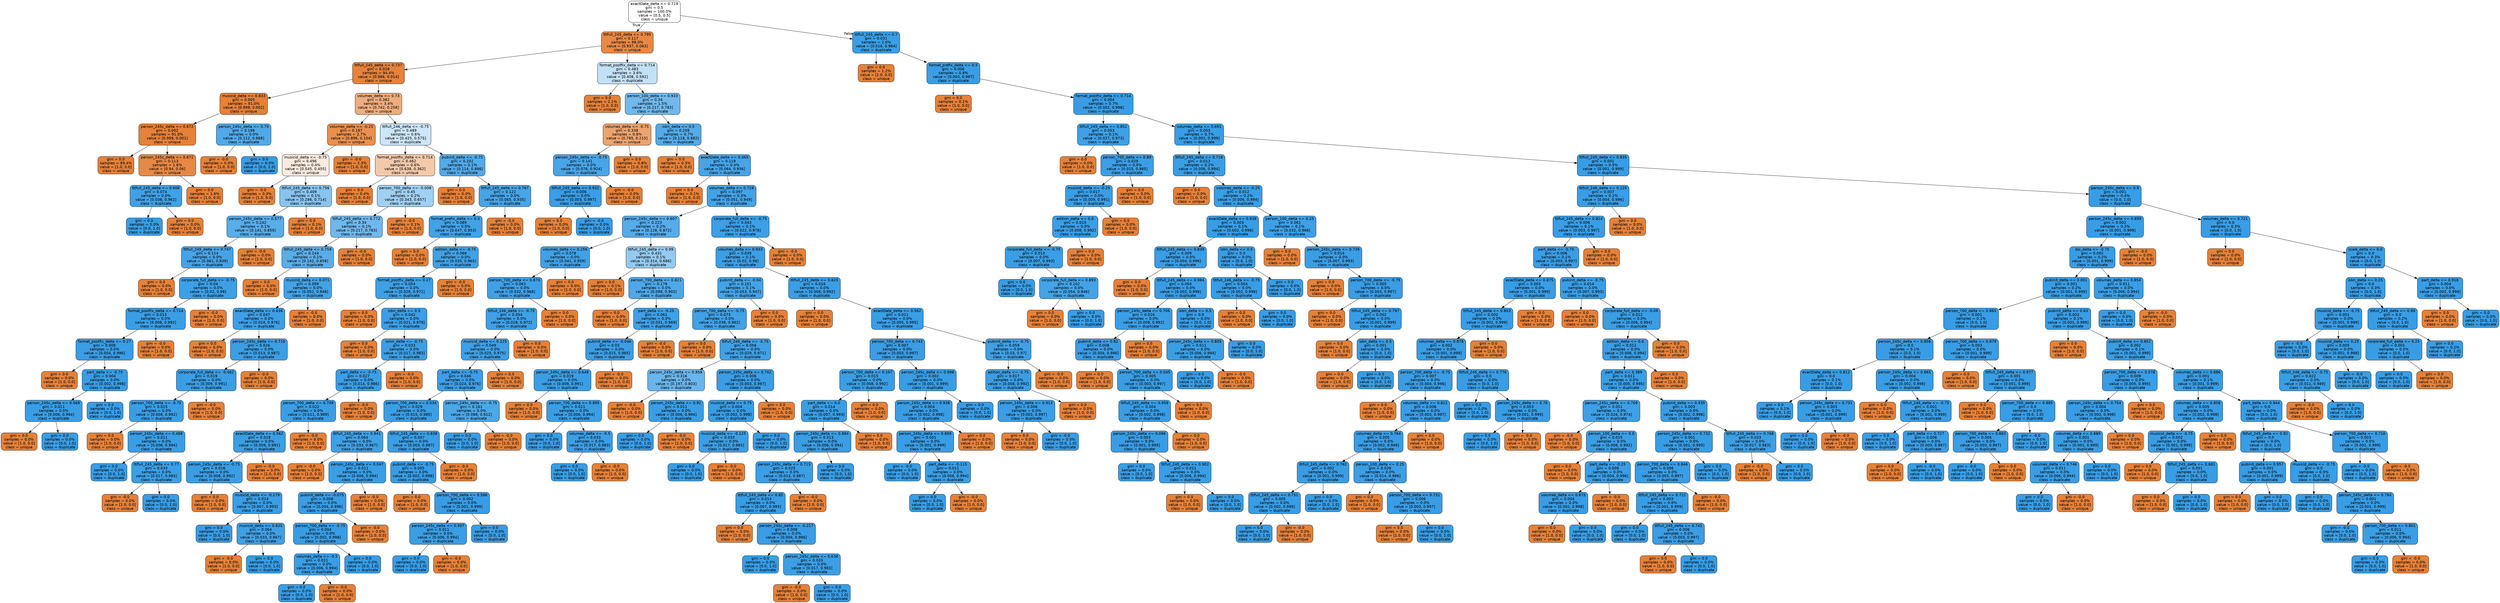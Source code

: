digraph Tree {
node [shape=box, style="filled, rounded", color="black", fontname=helvetica] ;
edge [fontname=helvetica] ;
0 [label="exactDate_delta <= 0.719\ngini = 0.5\nsamples = 100.0%\nvalue = [0.5, 0.5]\nclass = unique", fillcolor="#ffffff"] ;
1 [label="ttlfull_245_delta <= 0.795\ngini = 0.117\nsamples = 98.0%\nvalue = [0.937, 0.063]\nclass = unique", fillcolor="#e78946"] ;
0 -> 1 [labeldistance=2.5, labelangle=45, headlabel="True"] ;
2 [label="ttlfull_245_delta <= 0.737\ngini = 0.028\nsamples = 94.4%\nvalue = [0.986, 0.014]\nclass = unique", fillcolor="#e5833c"] ;
1 -> 2 ;
3 [label="musicid_delta <= 0.833\ngini = 0.005\nsamples = 91.0%\nvalue = [0.998, 0.002]\nclass = unique", fillcolor="#e58139"] ;
2 -> 3 ;
4 [label="person_245c_delta <= 0.672\ngini = 0.002\nsamples = 91.0%\nvalue = [0.999, 0.001]\nclass = unique", fillcolor="#e58139"] ;
3 -> 4 ;
5 [label="gini = 0.0\nsamples = 89.4%\nvalue = [1.0, 0.0]\nclass = unique", fillcolor="#e58139"] ;
4 -> 5 ;
6 [label="person_245c_delta <= 0.672\ngini = 0.113\nsamples = 1.6%\nvalue = [0.94, 0.06]\nclass = unique", fillcolor="#e78946"] ;
4 -> 6 ;
7 [label="ttlfull_245_delta <= 0.608\ngini = 0.074\nsamples = 0.0%\nvalue = [0.038, 0.962]\nclass = duplicate", fillcolor="#41a1e6"] ;
6 -> 7 ;
8 [label="gini = 0.0\nsamples = 0.0%\nvalue = [0.0, 1.0]\nclass = duplicate", fillcolor="#399de5"] ;
7 -> 8 ;
9 [label="gini = 0.0\nsamples = 0.0%\nvalue = [1.0, 0.0]\nclass = unique", fillcolor="#e58139"] ;
7 -> 9 ;
10 [label="gini = 0.0\nsamples = 1.6%\nvalue = [1.0, 0.0]\nclass = unique", fillcolor="#e58139"] ;
6 -> 10 ;
11 [label="person_245c_delta <= 0.79\ngini = 0.198\nsamples = 0.0%\nvalue = [0.112, 0.888]\nclass = duplicate", fillcolor="#52a9e8"] ;
3 -> 11 ;
12 [label="gini = -0.0\nsamples = 0.0%\nvalue = [1.0, 0.0]\nclass = unique", fillcolor="#e58139"] ;
11 -> 12 ;
13 [label="gini = 0.0\nsamples = 0.0%\nvalue = [0.0, 1.0]\nclass = duplicate", fillcolor="#399de5"] ;
11 -> 13 ;
14 [label="volumes_delta <= 0.73\ngini = 0.382\nsamples = 3.4%\nvalue = [0.742, 0.258]\nclass = unique", fillcolor="#eead7e"] ;
2 -> 14 ;
15 [label="volumes_delta <= -0.25\ngini = 0.187\nsamples = 2.7%\nvalue = [0.896, 0.104]\nclass = unique", fillcolor="#e89050"] ;
14 -> 15 ;
16 [label="musicid_delta <= -0.75\ngini = 0.496\nsamples = 0.4%\nvalue = [0.545, 0.455]\nclass = unique", fillcolor="#fbeade"] ;
15 -> 16 ;
17 [label="gini = -0.0\nsamples = 0.3%\nvalue = [1.0, 0.0]\nclass = unique", fillcolor="#e58139"] ;
16 -> 17 ;
18 [label="ttlfull_245_delta <= 0.756\ngini = 0.409\nsamples = 0.1%\nvalue = [0.286, 0.714]\nclass = duplicate", fillcolor="#88c4ef"] ;
16 -> 18 ;
19 [label="person_245c_delta <= 0.577\ngini = 0.242\nsamples = 0.1%\nvalue = [0.141, 0.859]\nclass = duplicate", fillcolor="#59ade9"] ;
18 -> 19 ;
20 [label="ttlfull_245_delta <= 0.747\ngini = 0.114\nsamples = 0.0%\nvalue = [0.061, 0.939]\nclass = duplicate", fillcolor="#46a3e7"] ;
19 -> 20 ;
21 [label="gini = 0.0\nsamples = 0.0%\nvalue = [1.0, 0.0]\nclass = unique", fillcolor="#e58139"] ;
20 -> 21 ;
22 [label="corporate_full_delta <= -0.75\ngini = 0.04\nsamples = 0.0%\nvalue = [0.02, 0.98]\nclass = duplicate", fillcolor="#3d9fe6"] ;
20 -> 22 ;
23 [label="format_postfix_delta <= 0.714\ngini = 0.015\nsamples = 0.0%\nvalue = [0.008, 0.992]\nclass = duplicate", fillcolor="#3b9ee5"] ;
22 -> 23 ;
24 [label="format_postfix_delta <= 0.27\ngini = 0.008\nsamples = 0.0%\nvalue = [0.004, 0.996]\nclass = duplicate", fillcolor="#3a9de5"] ;
23 -> 24 ;
25 [label="gini = 0.0\nsamples = 0.0%\nvalue = [1.0, 0.0]\nclass = unique", fillcolor="#e58139"] ;
24 -> 25 ;
26 [label="part_delta <= -0.75\ngini = 0.004\nsamples = 0.0%\nvalue = [0.002, 0.998]\nclass = duplicate", fillcolor="#399de5"] ;
24 -> 26 ;
27 [label="person_245c_delta <= 0.569\ngini = 0.011\nsamples = 0.0%\nvalue = [0.006, 0.994]\nclass = duplicate", fillcolor="#3a9ee5"] ;
26 -> 27 ;
28 [label="gini = 0.0\nsamples = 0.0%\nvalue = [1.0, 0.0]\nclass = unique", fillcolor="#e58139"] ;
27 -> 28 ;
29 [label="gini = 0.0\nsamples = 0.0%\nvalue = [0.0, 1.0]\nclass = duplicate", fillcolor="#399de5"] ;
27 -> 29 ;
30 [label="gini = 0.0\nsamples = 0.0%\nvalue = [0.0, 1.0]\nclass = duplicate", fillcolor="#399de5"] ;
26 -> 30 ;
31 [label="gini = -0.0\nsamples = 0.0%\nvalue = [1.0, 0.0]\nclass = unique", fillcolor="#e58139"] ;
23 -> 31 ;
32 [label="gini = -0.0\nsamples = 0.0%\nvalue = [1.0, 0.0]\nclass = unique", fillcolor="#e58139"] ;
22 -> 32 ;
33 [label="gini = -0.0\nsamples = 0.0%\nvalue = [1.0, 0.0]\nclass = unique", fillcolor="#e58139"] ;
19 -> 33 ;
34 [label="gini = 0.0\nsamples = 0.1%\nvalue = [1.0, 0.0]\nclass = unique", fillcolor="#e58139"] ;
18 -> 34 ;
35 [label="gini = -0.0\nsamples = 2.3%\nvalue = [1.0, 0.0]\nclass = unique", fillcolor="#e58139"] ;
15 -> 35 ;
36 [label="ttlfull_246_delta <= -0.75\ngini = 0.489\nsamples = 0.6%\nvalue = [0.425, 0.575]\nclass = duplicate", fillcolor="#cce6f8"] ;
14 -> 36 ;
37 [label="format_postfix_delta <= 0.714\ngini = 0.462\nsamples = 0.6%\nvalue = [0.638, 0.362]\nclass = unique", fillcolor="#f4c9aa"] ;
36 -> 37 ;
38 [label="gini = 0.0\nsamples = 0.4%\nvalue = [1.0, 0.0]\nclass = unique", fillcolor="#e58139"] ;
37 -> 38 ;
39 [label="person_700_delta <= -0.008\ngini = 0.45\nsamples = 0.2%\nvalue = [0.343, 0.657]\nclass = duplicate", fillcolor="#a0d0f3"] ;
37 -> 39 ;
40 [label="ttlfull_245_delta <= 0.772\ngini = 0.34\nsamples = 0.1%\nvalue = [0.217, 0.783]\nclass = duplicate", fillcolor="#70b8ec"] ;
39 -> 40 ;
41 [label="ttlfull_245_delta <= 0.759\ngini = 0.244\nsamples = 0.1%\nvalue = [0.142, 0.858]\nclass = duplicate", fillcolor="#5aade9"] ;
40 -> 41 ;
42 [label="gini = 0.0\nsamples = 0.0%\nvalue = [1.0, 0.0]\nclass = unique", fillcolor="#e58139"] ;
41 -> 42 ;
43 [label="musicid_delta <= 0.071\ngini = 0.099\nsamples = 0.0%\nvalue = [0.052, 0.948]\nclass = duplicate", fillcolor="#44a2e6"] ;
41 -> 43 ;
44 [label="exactDate_delta <= 0.438\ngini = 0.047\nsamples = 0.0%\nvalue = [0.024, 0.976]\nclass = duplicate", fillcolor="#3e9fe6"] ;
43 -> 44 ;
45 [label="gini = 0.0\nsamples = 0.0%\nvalue = [1.0, 0.0]\nclass = unique", fillcolor="#e58139"] ;
44 -> 45 ;
46 [label="person_245c_delta <= 0.716\ngini = 0.026\nsamples = 0.0%\nvalue = [0.013, 0.987]\nclass = duplicate", fillcolor="#3c9ee5"] ;
44 -> 46 ;
47 [label="corporate_full_delta <= -0.462\ngini = 0.019\nsamples = 0.0%\nvalue = [0.009, 0.991]\nclass = duplicate", fillcolor="#3b9ee5"] ;
46 -> 47 ;
48 [label="person_700_delta <= -0.75\ngini = 0.015\nsamples = 0.0%\nvalue = [0.008, 0.992]\nclass = duplicate", fillcolor="#3b9ee5"] ;
47 -> 48 ;
49 [label="gini = 0.0\nsamples = 0.0%\nvalue = [1.0, 0.0]\nclass = unique", fillcolor="#e58139"] ;
48 -> 49 ;
50 [label="person_245c_delta <= 0.488\ngini = 0.011\nsamples = 0.0%\nvalue = [0.006, 0.994]\nclass = duplicate", fillcolor="#3a9ee5"] ;
48 -> 50 ;
51 [label="gini = 0.0\nsamples = 0.0%\nvalue = [0.0, 1.0]\nclass = duplicate", fillcolor="#399de5"] ;
50 -> 51 ;
52 [label="ttlfull_245_delta <= 0.77\ngini = 0.033\nsamples = 0.0%\nvalue = [0.017, 0.983]\nclass = duplicate", fillcolor="#3c9fe5"] ;
50 -> 52 ;
53 [label="gini = -0.0\nsamples = 0.0%\nvalue = [1.0, 0.0]\nclass = unique", fillcolor="#e58139"] ;
52 -> 53 ;
54 [label="gini = 0.0\nsamples = 0.0%\nvalue = [0.0, 1.0]\nclass = duplicate", fillcolor="#399de5"] ;
52 -> 54 ;
55 [label="gini = -0.0\nsamples = 0.0%\nvalue = [1.0, 0.0]\nclass = unique", fillcolor="#e58139"] ;
47 -> 55 ;
56 [label="gini = -0.0\nsamples = 0.0%\nvalue = [1.0, 0.0]\nclass = unique", fillcolor="#e58139"] ;
46 -> 56 ;
57 [label="gini = -0.0\nsamples = 0.0%\nvalue = [1.0, 0.0]\nclass = unique", fillcolor="#e58139"] ;
43 -> 57 ;
58 [label="gini = -0.0\nsamples = 0.0%\nvalue = [1.0, 0.0]\nclass = unique", fillcolor="#e58139"] ;
40 -> 58 ;
59 [label="gini = -0.0\nsamples = 0.1%\nvalue = [1.0, 0.0]\nclass = unique", fillcolor="#e58139"] ;
39 -> 59 ;
60 [label="pubinit_delta <= -0.75\ngini = 0.202\nsamples = 0.1%\nvalue = [0.114, 0.886]\nclass = duplicate", fillcolor="#53aae8"] ;
36 -> 60 ;
61 [label="gini = 0.0\nsamples = 0.0%\nvalue = [1.0, 0.0]\nclass = unique", fillcolor="#e58139"] ;
60 -> 61 ;
62 [label="ttlfull_245_delta <= 0.767\ngini = 0.122\nsamples = 0.0%\nvalue = [0.065, 0.935]\nclass = duplicate", fillcolor="#47a4e7"] ;
60 -> 62 ;
63 [label="format_prefix_delta <= 0.5\ngini = 0.089\nsamples = 0.0%\nvalue = [0.047, 0.953]\nclass = duplicate", fillcolor="#43a2e6"] ;
62 -> 63 ;
64 [label="gini = 0.0\nsamples = 0.0%\nvalue = [1.0, 0.0]\nclass = unique", fillcolor="#e58139"] ;
63 -> 64 ;
65 [label="edition_delta <= -0.75\ngini = 0.068\nsamples = 0.0%\nvalue = [0.035, 0.965]\nclass = duplicate", fillcolor="#40a1e6"] ;
63 -> 65 ;
66 [label="format_postfix_delta <= 0.27\ngini = 0.054\nsamples = 0.0%\nvalue = [0.028, 0.972]\nclass = duplicate", fillcolor="#3fa0e6"] ;
65 -> 66 ;
67 [label="gini = 0.0\nsamples = 0.0%\nvalue = [1.0, 0.0]\nclass = unique", fillcolor="#e58139"] ;
66 -> 67 ;
68 [label="isbn_delta <= 0.5\ngini = 0.042\nsamples = 0.0%\nvalue = [0.021, 0.979]\nclass = duplicate", fillcolor="#3d9fe6"] ;
66 -> 68 ;
69 [label="gini = 0.0\nsamples = 0.0%\nvalue = [1.0, 0.0]\nclass = unique", fillcolor="#e58139"] ;
68 -> 69 ;
70 [label="ismn_delta <= -0.75\ngini = 0.033\nsamples = 0.0%\nvalue = [0.017, 0.983]\nclass = duplicate", fillcolor="#3c9fe5"] ;
68 -> 70 ;
71 [label="part_delta <= -0.75\ngini = 0.027\nsamples = 0.0%\nvalue = [0.014, 0.986]\nclass = duplicate", fillcolor="#3c9ee5"] ;
70 -> 71 ;
72 [label="person_700_delta <= 0.709\ngini = 0.022\nsamples = 0.0%\nvalue = [0.011, 0.989]\nclass = duplicate", fillcolor="#3b9ee5"] ;
71 -> 72 ;
73 [label="exactDate_delta <= 0.562\ngini = 0.018\nsamples = 0.0%\nvalue = [0.009, 0.991]\nclass = duplicate", fillcolor="#3b9ee5"] ;
72 -> 73 ;
74 [label="person_245c_delta <= -0.75\ngini = 0.016\nsamples = 0.0%\nvalue = [0.008, 0.992]\nclass = duplicate", fillcolor="#3b9ee5"] ;
73 -> 74 ;
75 [label="gini = 0.0\nsamples = 0.0%\nvalue = [1.0, 0.0]\nclass = unique", fillcolor="#e58139"] ;
74 -> 75 ;
76 [label="musicid_delta <= -0.179\ngini = 0.014\nsamples = 0.0%\nvalue = [0.007, 0.993]\nclass = duplicate", fillcolor="#3a9ee5"] ;
74 -> 76 ;
77 [label="gini = 0.0\nsamples = 0.0%\nvalue = [0.0, 1.0]\nclass = duplicate", fillcolor="#399de5"] ;
76 -> 77 ;
78 [label="musicid_delta <= 0.625\ngini = 0.064\nsamples = 0.0%\nvalue = [0.033, 0.967]\nclass = duplicate", fillcolor="#40a0e6"] ;
76 -> 78 ;
79 [label="gini = -0.0\nsamples = 0.0%\nvalue = [1.0, 0.0]\nclass = unique", fillcolor="#e58139"] ;
78 -> 79 ;
80 [label="gini = 0.0\nsamples = 0.0%\nvalue = [0.0, 1.0]\nclass = duplicate", fillcolor="#399de5"] ;
78 -> 80 ;
81 [label="gini = -0.0\nsamples = 0.0%\nvalue = [1.0, 0.0]\nclass = unique", fillcolor="#e58139"] ;
73 -> 81 ;
82 [label="gini = -0.0\nsamples = 0.0%\nvalue = [1.0, 0.0]\nclass = unique", fillcolor="#e58139"] ;
72 -> 82 ;
83 [label="gini = -0.0\nsamples = 0.0%\nvalue = [1.0, 0.0]\nclass = unique", fillcolor="#e58139"] ;
71 -> 83 ;
84 [label="gini = -0.0\nsamples = 0.0%\nvalue = [1.0, 0.0]\nclass = unique", fillcolor="#e58139"] ;
70 -> 84 ;
85 [label="gini = -0.0\nsamples = 0.0%\nvalue = [1.0, 0.0]\nclass = unique", fillcolor="#e58139"] ;
65 -> 85 ;
86 [label="gini = -0.0\nsamples = 0.0%\nvalue = [1.0, 0.0]\nclass = unique", fillcolor="#e58139"] ;
62 -> 86 ;
87 [label="format_postfix_delta <= 0.714\ngini = 0.483\nsamples = 3.6%\nvalue = [0.408, 0.592]\nclass = duplicate", fillcolor="#c2e1f7"] ;
1 -> 87 ;
88 [label="gini = 0.0\nsamples = 2.1%\nvalue = [1.0, 0.0]\nclass = unique", fillcolor="#e58139"] ;
87 -> 88 ;
89 [label="person_100_delta <= 0.933\ngini = 0.34\nsamples = 1.5%\nvalue = [0.217, 0.783]\nclass = duplicate", fillcolor="#70b8ec"] ;
87 -> 89 ;
90 [label="volumes_delta <= -0.75\ngini = 0.338\nsamples = 0.8%\nvalue = [0.785, 0.215]\nclass = unique", fillcolor="#eca46f"] ;
89 -> 90 ;
91 [label="person_245c_delta <= -0.75\ngini = 0.141\nsamples = 0.0%\nvalue = [0.076, 0.924]\nclass = duplicate", fillcolor="#49a5e7"] ;
90 -> 91 ;
92 [label="ttlfull_245_delta <= 0.932\ngini = 0.006\nsamples = 0.0%\nvalue = [0.003, 0.997]\nclass = duplicate", fillcolor="#3a9de5"] ;
91 -> 92 ;
93 [label="gini = 0.0\nsamples = 0.0%\nvalue = [1.0, 0.0]\nclass = unique", fillcolor="#e58139"] ;
92 -> 93 ;
94 [label="gini = -0.0\nsamples = 0.0%\nvalue = [0.0, 1.0]\nclass = duplicate", fillcolor="#399de5"] ;
92 -> 94 ;
95 [label="gini = -0.0\nsamples = 0.0%\nvalue = [1.0, 0.0]\nclass = unique", fillcolor="#e58139"] ;
91 -> 95 ;
96 [label="gini = 0.0\nsamples = 0.8%\nvalue = [1.0, 0.0]\nclass = unique", fillcolor="#e58139"] ;
90 -> 96 ;
97 [label="isbn_delta <= 0.5\ngini = 0.209\nsamples = 0.7%\nvalue = [0.118, 0.882]\nclass = duplicate", fillcolor="#54aae8"] ;
89 -> 97 ;
98 [label="gini = 0.0\nsamples = 0.3%\nvalue = [1.0, 0.0]\nclass = unique", fillcolor="#e58139"] ;
97 -> 98 ;
99 [label="exactDate_delta <= 0.469\ngini = 0.119\nsamples = 0.4%\nvalue = [0.064, 0.936]\nclass = duplicate", fillcolor="#46a4e7"] ;
97 -> 99 ;
100 [label="gini = 0.0\nsamples = 0.1%\nvalue = [1.0, 0.0]\nclass = unique", fillcolor="#e58139"] ;
99 -> 100 ;
101 [label="volumes_delta <= 0.728\ngini = 0.097\nsamples = 0.3%\nvalue = [0.051, 0.949]\nclass = duplicate", fillcolor="#44a2e6"] ;
99 -> 101 ;
102 [label="person_245c_delta <= 0.607\ngini = 0.223\nsamples = 0.2%\nvalue = [0.128, 0.872]\nclass = duplicate", fillcolor="#56abe9"] ;
101 -> 102 ;
103 [label="volumes_delta <= 0.256\ngini = 0.078\nsamples = 0.0%\nvalue = [0.041, 0.959]\nclass = duplicate", fillcolor="#41a1e6"] ;
102 -> 103 ;
104 [label="person_700_delta <= 0.873\ngini = 0.062\nsamples = 0.0%\nvalue = [0.032, 0.968]\nclass = duplicate", fillcolor="#40a0e6"] ;
103 -> 104 ;
105 [label="ttlfull_246_delta <= -0.75\ngini = 0.054\nsamples = 0.0%\nvalue = [0.028, 0.972]\nclass = duplicate", fillcolor="#3fa0e6"] ;
104 -> 105 ;
106 [label="musicid_delta <= 0.225\ngini = 0.049\nsamples = 0.0%\nvalue = [0.025, 0.975]\nclass = duplicate", fillcolor="#3ea0e6"] ;
105 -> 106 ;
107 [label="part_delta <= -0.75\ngini = 0.046\nsamples = 0.0%\nvalue = [0.024, 0.976]\nclass = duplicate", fillcolor="#3e9fe6"] ;
106 -> 107 ;
108 [label="person_700_delta <= 0.534\ngini = 0.029\nsamples = 0.0%\nvalue = [0.015, 0.985]\nclass = duplicate", fillcolor="#3c9ee5"] ;
107 -> 108 ;
109 [label="ttlfull_245_delta <= 0.941\ngini = 0.064\nsamples = 0.0%\nvalue = [0.033, 0.967]\nclass = duplicate", fillcolor="#40a0e6"] ;
108 -> 109 ;
110 [label="gini = -0.0\nsamples = 0.0%\nvalue = [1.0, 0.0]\nclass = unique", fillcolor="#e58139"] ;
109 -> 110 ;
111 [label="person_245c_delta <= 0.047\ngini = 0.011\nsamples = 0.0%\nvalue = [0.006, 0.994]\nclass = duplicate", fillcolor="#3a9ee5"] ;
109 -> 111 ;
112 [label="pubinit_delta <= -0.075\ngini = 0.008\nsamples = 0.0%\nvalue = [0.004, 0.996]\nclass = duplicate", fillcolor="#3a9de5"] ;
111 -> 112 ;
113 [label="person_700_delta <= -0.75\ngini = 0.004\nsamples = 0.0%\nvalue = [0.002, 0.998]\nclass = duplicate", fillcolor="#399de5"] ;
112 -> 113 ;
114 [label="volumes_delta <= -0.5\ngini = 0.011\nsamples = 0.0%\nvalue = [0.006, 0.994]\nclass = duplicate", fillcolor="#3a9ee5"] ;
113 -> 114 ;
115 [label="gini = 0.0\nsamples = 0.0%\nvalue = [0.0, 1.0]\nclass = duplicate", fillcolor="#399de5"] ;
114 -> 115 ;
116 [label="gini = -0.0\nsamples = 0.0%\nvalue = [1.0, 0.0]\nclass = unique", fillcolor="#e58139"] ;
114 -> 116 ;
117 [label="gini = 0.0\nsamples = 0.0%\nvalue = [0.0, 1.0]\nclass = duplicate", fillcolor="#399de5"] ;
113 -> 117 ;
118 [label="gini = -0.0\nsamples = 0.0%\nvalue = [1.0, 0.0]\nclass = unique", fillcolor="#e58139"] ;
112 -> 118 ;
119 [label="gini = -0.0\nsamples = 0.0%\nvalue = [1.0, 0.0]\nclass = unique", fillcolor="#e58139"] ;
111 -> 119 ;
120 [label="ttlfull_245_delta <= 0.838\ngini = 0.007\nsamples = 0.0%\nvalue = [0.003, 0.997]\nclass = duplicate", fillcolor="#3a9de5"] ;
108 -> 120 ;
121 [label="pubinit_delta <= -0.75\ngini = 0.005\nsamples = 0.0%\nvalue = [0.002, 0.998]\nclass = duplicate", fillcolor="#399de5"] ;
120 -> 121 ;
122 [label="gini = 0.0\nsamples = 0.0%\nvalue = [1.0, 0.0]\nclass = unique", fillcolor="#e58139"] ;
121 -> 122 ;
123 [label="person_700_delta <= 0.586\ngini = 0.002\nsamples = 0.0%\nvalue = [0.001, 0.999]\nclass = duplicate", fillcolor="#399de5"] ;
121 -> 123 ;
124 [label="person_245c_delta <= 0.507\ngini = 0.011\nsamples = 0.0%\nvalue = [0.006, 0.994]\nclass = duplicate", fillcolor="#3a9ee5"] ;
123 -> 124 ;
125 [label="gini = 0.0\nsamples = 0.0%\nvalue = [0.0, 1.0]\nclass = duplicate", fillcolor="#399de5"] ;
124 -> 125 ;
126 [label="gini = -0.0\nsamples = 0.0%\nvalue = [1.0, 0.0]\nclass = unique", fillcolor="#e58139"] ;
124 -> 126 ;
127 [label="gini = 0.0\nsamples = 0.0%\nvalue = [0.0, 1.0]\nclass = duplicate", fillcolor="#399de5"] ;
123 -> 127 ;
128 [label="gini = -0.0\nsamples = 0.0%\nvalue = [1.0, 0.0]\nclass = unique", fillcolor="#e58139"] ;
120 -> 128 ;
129 [label="person_245c_delta <= -0.75\ngini = 0.161\nsamples = 0.0%\nvalue = [0.088, 0.912]\nclass = duplicate", fillcolor="#4ca7e8"] ;
107 -> 129 ;
130 [label="gini = 0.0\nsamples = 0.0%\nvalue = [0.0, 1.0]\nclass = duplicate", fillcolor="#399de5"] ;
129 -> 130 ;
131 [label="gini = -0.0\nsamples = 0.0%\nvalue = [1.0, 0.0]\nclass = unique", fillcolor="#e58139"] ;
129 -> 131 ;
132 [label="gini = 0.0\nsamples = 0.0%\nvalue = [1.0, 0.0]\nclass = unique", fillcolor="#e58139"] ;
106 -> 132 ;
133 [label="gini = 0.0\nsamples = 0.0%\nvalue = [1.0, 0.0]\nclass = unique", fillcolor="#e58139"] ;
105 -> 133 ;
134 [label="gini = 0.0\nsamples = 0.0%\nvalue = [1.0, 0.0]\nclass = unique", fillcolor="#e58139"] ;
104 -> 134 ;
135 [label="gini = 0.0\nsamples = 0.0%\nvalue = [1.0, 0.0]\nclass = unique", fillcolor="#e58139"] ;
103 -> 135 ;
136 [label="ttlfull_245_delta <= 0.99\ngini = 0.431\nsamples = 0.1%\nvalue = [0.314, 0.686]\nclass = duplicate", fillcolor="#94caf1"] ;
102 -> 136 ;
137 [label="gini = 0.0\nsamples = 0.1%\nvalue = [1.0, 0.0]\nclass = unique", fillcolor="#e58139"] ;
136 -> 137 ;
138 [label="person_700_delta <= 0.821\ngini = 0.176\nsamples = 0.0%\nvalue = [0.098, 0.902]\nclass = duplicate", fillcolor="#4ea8e8"] ;
136 -> 138 ;
139 [label="gini = 0.0\nsamples = 0.0%\nvalue = [1.0, 0.0]\nclass = unique", fillcolor="#e58139"] ;
138 -> 139 ;
140 [label="part_delta <= -0.25\ngini = 0.061\nsamples = 0.0%\nvalue = [0.031, 0.969]\nclass = duplicate", fillcolor="#3fa0e6"] ;
138 -> 140 ;
141 [label="pubinit_delta <= -0.046\ngini = 0.03\nsamples = 0.0%\nvalue = [0.015, 0.985]\nclass = duplicate", fillcolor="#3c9ee5"] ;
140 -> 141 ;
142 [label="person_245c_delta <= 0.648\ngini = 0.019\nsamples = 0.0%\nvalue = [0.009, 0.991]\nclass = duplicate", fillcolor="#3b9ee5"] ;
141 -> 142 ;
143 [label="gini = 0.0\nsamples = 0.0%\nvalue = [1.0, 0.0]\nclass = unique", fillcolor="#e58139"] ;
142 -> 143 ;
144 [label="person_700_delta <= 0.895\ngini = 0.011\nsamples = 0.0%\nvalue = [0.006, 0.994]\nclass = duplicate", fillcolor="#3a9ee5"] ;
142 -> 144 ;
145 [label="gini = 0.0\nsamples = 0.0%\nvalue = [0.0, 1.0]\nclass = duplicate", fillcolor="#399de5"] ;
144 -> 145 ;
146 [label="volumes_delta <= -0.5\ngini = 0.033\nsamples = 0.0%\nvalue = [0.017, 0.983]\nclass = duplicate", fillcolor="#3c9fe5"] ;
144 -> 146 ;
147 [label="gini = 0.0\nsamples = 0.0%\nvalue = [0.0, 1.0]\nclass = duplicate", fillcolor="#399de5"] ;
146 -> 147 ;
148 [label="gini = -0.0\nsamples = 0.0%\nvalue = [1.0, 0.0]\nclass = unique", fillcolor="#e58139"] ;
146 -> 148 ;
149 [label="gini = -0.0\nsamples = 0.0%\nvalue = [1.0, 0.0]\nclass = unique", fillcolor="#e58139"] ;
141 -> 149 ;
150 [label="gini = -0.0\nsamples = 0.0%\nvalue = [1.0, 0.0]\nclass = unique", fillcolor="#e58139"] ;
140 -> 150 ;
151 [label="corporate_full_delta <= -0.75\ngini = 0.043\nsamples = 0.1%\nvalue = [0.022, 0.978]\nclass = duplicate", fillcolor="#3d9fe6"] ;
101 -> 151 ;
152 [label="volumes_delta <= 0.933\ngini = 0.039\nsamples = 0.1%\nvalue = [0.02, 0.98]\nclass = duplicate", fillcolor="#3d9fe6"] ;
151 -> 152 ;
153 [label="pubinit_delta <= -0.04\ngini = 0.101\nsamples = 0.1%\nvalue = [0.053, 0.947]\nclass = duplicate", fillcolor="#44a3e6"] ;
152 -> 153 ;
154 [label="person_700_delta <= -0.75\ngini = 0.073\nsamples = 0.0%\nvalue = [0.038, 0.962]\nclass = duplicate", fillcolor="#41a1e6"] ;
153 -> 154 ;
155 [label="gini = 0.0\nsamples = 0.0%\nvalue = [1.0, 0.0]\nclass = unique", fillcolor="#e58139"] ;
154 -> 155 ;
156 [label="ttlfull_246_delta <= -0.75\ngini = 0.056\nsamples = 0.0%\nvalue = [0.029, 0.971]\nclass = duplicate", fillcolor="#3fa0e6"] ;
154 -> 156 ;
157 [label="person_245c_delta <= 0.858\ngini = 0.316\nsamples = 0.0%\nvalue = [0.197, 0.803]\nclass = duplicate", fillcolor="#6ab5eb"] ;
156 -> 157 ;
158 [label="gini = -0.0\nsamples = 0.0%\nvalue = [1.0, 0.0]\nclass = unique", fillcolor="#e58139"] ;
157 -> 158 ;
159 [label="person_245c_delta <= 0.92\ngini = 0.011\nsamples = 0.0%\nvalue = [0.006, 0.994]\nclass = duplicate", fillcolor="#3a9ee5"] ;
157 -> 159 ;
160 [label="gini = 0.0\nsamples = 0.0%\nvalue = [0.0, 1.0]\nclass = duplicate", fillcolor="#399de5"] ;
159 -> 160 ;
161 [label="gini = -0.0\nsamples = 0.0%\nvalue = [1.0, 0.0]\nclass = unique", fillcolor="#e58139"] ;
159 -> 161 ;
162 [label="person_245c_delta <= 0.702\ngini = 0.006\nsamples = 0.0%\nvalue = [0.003, 0.997]\nclass = duplicate", fillcolor="#3a9de5"] ;
156 -> 162 ;
163 [label="musicid_delta <= 0.75\ngini = 0.004\nsamples = 0.0%\nvalue = [0.002, 0.998]\nclass = duplicate", fillcolor="#399de5"] ;
162 -> 163 ;
164 [label="musicid_delta <= -0.125\ngini = 0.033\nsamples = 0.0%\nvalue = [0.017, 0.983]\nclass = duplicate", fillcolor="#3c9fe5"] ;
163 -> 164 ;
165 [label="gini = 0.0\nsamples = 0.0%\nvalue = [0.0, 1.0]\nclass = duplicate", fillcolor="#399de5"] ;
164 -> 165 ;
166 [label="gini = -0.0\nsamples = 0.0%\nvalue = [1.0, 0.0]\nclass = unique", fillcolor="#e58139"] ;
164 -> 166 ;
167 [label="gini = 0.0\nsamples = 0.0%\nvalue = [0.0, 1.0]\nclass = duplicate", fillcolor="#399de5"] ;
163 -> 167 ;
168 [label="gini = 0.0\nsamples = 0.0%\nvalue = [1.0, 0.0]\nclass = unique", fillcolor="#e58139"] ;
162 -> 168 ;
169 [label="gini = 0.0\nsamples = 0.0%\nvalue = [1.0, 0.0]\nclass = unique", fillcolor="#e58139"] ;
153 -> 169 ;
170 [label="ttlfull_245_delta <= 0.825\ngini = 0.016\nsamples = 0.0%\nvalue = [0.008, 0.992]\nclass = duplicate", fillcolor="#3b9ee5"] ;
152 -> 170 ;
171 [label="gini = 0.0\nsamples = 0.0%\nvalue = [1.0, 0.0]\nclass = unique", fillcolor="#e58139"] ;
170 -> 171 ;
172 [label="exactDate_delta <= 0.562\ngini = 0.011\nsamples = 0.0%\nvalue = [0.005, 0.995]\nclass = duplicate", fillcolor="#3a9ee5"] ;
170 -> 172 ;
173 [label="person_700_delta <= 0.743\ngini = 0.007\nsamples = 0.0%\nvalue = [0.003, 0.997]\nclass = duplicate", fillcolor="#3a9de5"] ;
172 -> 173 ;
174 [label="person_700_delta <= 0.107\ngini = 0.015\nsamples = 0.0%\nvalue = [0.008, 0.992]\nclass = duplicate", fillcolor="#3b9ee5"] ;
173 -> 174 ;
175 [label="part_delta <= 0.0\ngini = 0.014\nsamples = 0.0%\nvalue = [0.007, 0.993]\nclass = duplicate", fillcolor="#3a9ee5"] ;
174 -> 175 ;
176 [label="person_245c_delta <= 0.884\ngini = 0.013\nsamples = 0.0%\nvalue = [0.006, 0.994]\nclass = duplicate", fillcolor="#3a9ee5"] ;
175 -> 176 ;
177 [label="person_245c_delta <= 0.713\ngini = 0.025\nsamples = 0.0%\nvalue = [0.013, 0.987]\nclass = duplicate", fillcolor="#3c9ee5"] ;
176 -> 177 ;
178 [label="ttlfull_245_delta <= 0.85\ngini = 0.014\nsamples = 0.0%\nvalue = [0.007, 0.993]\nclass = duplicate", fillcolor="#3a9ee5"] ;
177 -> 178 ;
179 [label="gini = 0.0\nsamples = 0.0%\nvalue = [1.0, 0.0]\nclass = unique", fillcolor="#e58139"] ;
178 -> 179 ;
180 [label="person_245c_delta <= -0.217\ngini = 0.008\nsamples = 0.0%\nvalue = [0.004, 0.996]\nclass = duplicate", fillcolor="#3a9de5"] ;
178 -> 180 ;
181 [label="gini = 0.0\nsamples = 0.0%\nvalue = [0.0, 1.0]\nclass = duplicate", fillcolor="#399de5"] ;
180 -> 181 ;
182 [label="person_245c_delta <= 0.638\ngini = 0.033\nsamples = 0.0%\nvalue = [0.017, 0.983]\nclass = duplicate", fillcolor="#3c9fe5"] ;
180 -> 182 ;
183 [label="gini = -0.0\nsamples = 0.0%\nvalue = [1.0, 0.0]\nclass = unique", fillcolor="#e58139"] ;
182 -> 183 ;
184 [label="gini = 0.0\nsamples = 0.0%\nvalue = [0.0, 1.0]\nclass = duplicate", fillcolor="#399de5"] ;
182 -> 184 ;
185 [label="gini = -0.0\nsamples = 0.0%\nvalue = [1.0, 0.0]\nclass = unique", fillcolor="#e58139"] ;
177 -> 185 ;
186 [label="gini = 0.0\nsamples = 0.0%\nvalue = [0.0, 1.0]\nclass = duplicate", fillcolor="#399de5"] ;
176 -> 186 ;
187 [label="gini = 0.0\nsamples = 0.0%\nvalue = [1.0, 0.0]\nclass = unique", fillcolor="#e58139"] ;
175 -> 187 ;
188 [label="gini = 0.0\nsamples = 0.0%\nvalue = [1.0, 0.0]\nclass = unique", fillcolor="#e58139"] ;
174 -> 188 ;
189 [label="person_245c_delta <= 0.998\ngini = 0.002\nsamples = 0.0%\nvalue = [0.001, 0.999]\nclass = duplicate", fillcolor="#399de5"] ;
173 -> 189 ;
190 [label="person_245c_delta <= 0.938\ngini = 0.004\nsamples = 0.0%\nvalue = [0.002, 0.998]\nclass = duplicate", fillcolor="#399de5"] ;
189 -> 190 ;
191 [label="person_245c_delta <= 0.869\ngini = 0.001\nsamples = 0.0%\nvalue = [0.001, 0.999]\nclass = duplicate", fillcolor="#399de5"] ;
190 -> 191 ;
192 [label="gini = -0.0\nsamples = 0.0%\nvalue = [0.0, 1.0]\nclass = duplicate", fillcolor="#399de5"] ;
191 -> 192 ;
193 [label="part_delta <= -0.115\ngini = 0.011\nsamples = 0.0%\nvalue = [0.006, 0.994]\nclass = duplicate", fillcolor="#3a9ee5"] ;
191 -> 193 ;
194 [label="gini = 0.0\nsamples = 0.0%\nvalue = [0.0, 1.0]\nclass = duplicate", fillcolor="#399de5"] ;
193 -> 194 ;
195 [label="gini = -0.0\nsamples = 0.0%\nvalue = [1.0, 0.0]\nclass = unique", fillcolor="#e58139"] ;
193 -> 195 ;
196 [label="gini = 0.0\nsamples = 0.0%\nvalue = [1.0, 0.0]\nclass = unique", fillcolor="#e58139"] ;
190 -> 196 ;
197 [label="gini = 0.0\nsamples = 0.0%\nvalue = [0.0, 1.0]\nclass = duplicate", fillcolor="#399de5"] ;
189 -> 197 ;
198 [label="pubinit_delta <= -0.75\ngini = 0.059\nsamples = 0.0%\nvalue = [0.03, 0.97]\nclass = duplicate", fillcolor="#3fa0e6"] ;
172 -> 198 ;
199 [label="edition_delta <= -0.75\ngini = 0.017\nsamples = 0.0%\nvalue = [0.008, 0.992]\nclass = duplicate", fillcolor="#3b9ee5"] ;
198 -> 199 ;
200 [label="person_245c_delta <= 0.913\ngini = 0.006\nsamples = 0.0%\nvalue = [0.003, 0.997]\nclass = duplicate", fillcolor="#3a9de5"] ;
199 -> 200 ;
201 [label="gini = 0.0\nsamples = 0.0%\nvalue = [1.0, 0.0]\nclass = unique", fillcolor="#e58139"] ;
200 -> 201 ;
202 [label="gini = -0.0\nsamples = 0.0%\nvalue = [0.0, 1.0]\nclass = duplicate", fillcolor="#399de5"] ;
200 -> 202 ;
203 [label="gini = 0.0\nsamples = 0.0%\nvalue = [1.0, 0.0]\nclass = unique", fillcolor="#e58139"] ;
199 -> 203 ;
204 [label="gini = -0.0\nsamples = 0.0%\nvalue = [1.0, 0.0]\nclass = unique", fillcolor="#e58139"] ;
198 -> 204 ;
205 [label="gini = -0.0\nsamples = 0.0%\nvalue = [1.0, 0.0]\nclass = unique", fillcolor="#e58139"] ;
151 -> 205 ;
206 [label="ttlfull_245_delta <= 0.7\ngini = 0.031\nsamples = 2.0%\nvalue = [0.016, 0.984]\nclass = duplicate", fillcolor="#3c9fe5"] ;
0 -> 206 [labeldistance=2.5, labelangle=-45, headlabel="False"] ;
207 [label="gini = 0.0\nsamples = 1.2%\nvalue = [1.0, 0.0]\nclass = unique", fillcolor="#e58139"] ;
206 -> 207 ;
208 [label="format_prefix_delta <= 0.5\ngini = 0.006\nsamples = 0.8%\nvalue = [0.003, 0.997]\nclass = duplicate", fillcolor="#3a9de5"] ;
206 -> 208 ;
209 [label="gini = 0.0\nsamples = 0.1%\nvalue = [1.0, 0.0]\nclass = unique", fillcolor="#e58139"] ;
208 -> 209 ;
210 [label="format_postfix_delta <= 0.714\ngini = 0.004\nsamples = 0.7%\nvalue = [0.002, 0.998]\nclass = duplicate", fillcolor="#399de5"] ;
208 -> 210 ;
211 [label="ttlfull_245_delta <= 0.852\ngini = 0.053\nsamples = 0.1%\nvalue = [0.027, 0.973]\nclass = duplicate", fillcolor="#3fa0e6"] ;
210 -> 211 ;
212 [label="gini = 0.0\nsamples = 0.0%\nvalue = [1.0, 0.0]\nclass = unique", fillcolor="#e58139"] ;
211 -> 212 ;
213 [label="person_700_delta <= 0.89\ngini = 0.029\nsamples = 0.0%\nvalue = [0.015, 0.985]\nclass = duplicate", fillcolor="#3c9ee5"] ;
211 -> 213 ;
214 [label="musicid_delta <= -0.25\ngini = 0.017\nsamples = 0.0%\nvalue = [0.009, 0.991]\nclass = duplicate", fillcolor="#3b9ee5"] ;
213 -> 214 ;
215 [label="edition_delta <= 0.0\ngini = 0.015\nsamples = 0.0%\nvalue = [0.008, 0.992]\nclass = duplicate", fillcolor="#3b9ee5"] ;
214 -> 215 ;
216 [label="corporate_full_delta <= -0.75\ngini = 0.013\nsamples = 0.0%\nvalue = [0.007, 0.993]\nclass = duplicate", fillcolor="#3a9ee5"] ;
215 -> 216 ;
217 [label="gini = 0.0\nsamples = 0.0%\nvalue = [0.0, 1.0]\nclass = duplicate", fillcolor="#399de5"] ;
216 -> 217 ;
218 [label="corporate_full_delta <= 0.893\ngini = 0.102\nsamples = 0.0%\nvalue = [0.054, 0.946]\nclass = duplicate", fillcolor="#44a3e6"] ;
216 -> 218 ;
219 [label="gini = 0.0\nsamples = 0.0%\nvalue = [1.0, 0.0]\nclass = unique", fillcolor="#e58139"] ;
218 -> 219 ;
220 [label="gini = 0.0\nsamples = 0.0%\nvalue = [0.0, 1.0]\nclass = duplicate", fillcolor="#399de5"] ;
218 -> 220 ;
221 [label="gini = 0.0\nsamples = 0.0%\nvalue = [1.0, 0.0]\nclass = unique", fillcolor="#e58139"] ;
215 -> 221 ;
222 [label="gini = 0.0\nsamples = 0.0%\nvalue = [1.0, 0.0]\nclass = unique", fillcolor="#e58139"] ;
214 -> 222 ;
223 [label="gini = 0.0\nsamples = 0.0%\nvalue = [1.0, 0.0]\nclass = unique", fillcolor="#e58139"] ;
213 -> 223 ;
224 [label="volumes_delta <= 0.691\ngini = 0.003\nsamples = 0.7%\nvalue = [0.001, 0.999]\nclass = duplicate", fillcolor="#399de5"] ;
210 -> 224 ;
225 [label="ttlfull_245_delta <= 0.718\ngini = 0.013\nsamples = 0.2%\nvalue = [0.006, 0.994]\nclass = duplicate", fillcolor="#3a9ee5"] ;
224 -> 225 ;
226 [label="gini = 0.0\nsamples = 0.0%\nvalue = [1.0, 0.0]\nclass = unique", fillcolor="#e58139"] ;
225 -> 226 ;
227 [label="volumes_delta <= -0.25\ngini = 0.012\nsamples = 0.2%\nvalue = [0.006, 0.994]\nclass = duplicate", fillcolor="#3a9ee5"] ;
225 -> 227 ;
228 [label="exactDate_delta <= 0.938\ngini = 0.003\nsamples = 0.1%\nvalue = [0.002, 0.998]\nclass = duplicate", fillcolor="#399de5"] ;
227 -> 228 ;
229 [label="ttlfull_245_delta <= 0.839\ngini = 0.009\nsamples = 0.0%\nvalue = [0.004, 0.996]\nclass = duplicate", fillcolor="#3a9de5"] ;
228 -> 229 ;
230 [label="gini = 0.0\nsamples = 0.0%\nvalue = [1.0, 0.0]\nclass = unique", fillcolor="#e58139"] ;
229 -> 230 ;
231 [label="ttlfull_245_delta <= 0.984\ngini = 0.004\nsamples = 0.0%\nvalue = [0.002, 0.998]\nclass = duplicate", fillcolor="#399de5"] ;
229 -> 231 ;
232 [label="person_245c_delta <= 0.706\ngini = 0.016\nsamples = 0.0%\nvalue = [0.008, 0.992]\nclass = duplicate", fillcolor="#3b9ee5"] ;
231 -> 232 ;
233 [label="pubinit_delta <= 0.82\ngini = 0.008\nsamples = 0.0%\nvalue = [0.004, 0.996]\nclass = duplicate", fillcolor="#3a9de5"] ;
232 -> 233 ;
234 [label="gini = 0.0\nsamples = 0.0%\nvalue = [1.0, 0.0]\nclass = unique", fillcolor="#e58139"] ;
233 -> 234 ;
235 [label="person_700_delta <= 0.045\ngini = 0.005\nsamples = 0.0%\nvalue = [0.003, 0.997]\nclass = duplicate", fillcolor="#3a9de5"] ;
233 -> 235 ;
236 [label="ttlfull_245_delta <= 0.958\ngini = 0.004\nsamples = 0.0%\nvalue = [0.002, 0.998]\nclass = duplicate", fillcolor="#399de5"] ;
235 -> 236 ;
237 [label="person_245c_delta <= 0.096\ngini = 0.003\nsamples = 0.0%\nvalue = [0.001, 0.999]\nclass = duplicate", fillcolor="#399de5"] ;
236 -> 237 ;
238 [label="gini = 0.0\nsamples = 0.0%\nvalue = [0.0, 1.0]\nclass = duplicate", fillcolor="#399de5"] ;
237 -> 238 ;
239 [label="ttlfull_245_delta <= 0.902\ngini = 0.011\nsamples = 0.0%\nvalue = [0.006, 0.994]\nclass = duplicate", fillcolor="#3a9ee5"] ;
237 -> 239 ;
240 [label="gini = 0.0\nsamples = 0.0%\nvalue = [1.0, 0.0]\nclass = unique", fillcolor="#e58139"] ;
239 -> 240 ;
241 [label="gini = 0.0\nsamples = 0.0%\nvalue = [0.0, 1.0]\nclass = duplicate", fillcolor="#399de5"] ;
239 -> 241 ;
242 [label="gini = 0.0\nsamples = 0.0%\nvalue = [1.0, 0.0]\nclass = unique", fillcolor="#e58139"] ;
236 -> 242 ;
243 [label="gini = 0.0\nsamples = 0.0%\nvalue = [1.0, 0.0]\nclass = unique", fillcolor="#e58139"] ;
235 -> 243 ;
244 [label="gini = 0.0\nsamples = 0.0%\nvalue = [1.0, 0.0]\nclass = unique", fillcolor="#e58139"] ;
232 -> 244 ;
245 [label="isbn_delta <= 0.5\ngini = 0.0\nsamples = 0.0%\nvalue = [0.0, 1.0]\nclass = duplicate", fillcolor="#399de5"] ;
231 -> 245 ;
246 [label="person_245c_delta <= 0.809\ngini = 0.011\nsamples = 0.0%\nvalue = [0.006, 0.994]\nclass = duplicate", fillcolor="#3a9ee5"] ;
245 -> 246 ;
247 [label="gini = 0.0\nsamples = 0.0%\nvalue = [0.0, 1.0]\nclass = duplicate", fillcolor="#399de5"] ;
246 -> 247 ;
248 [label="gini = -0.0\nsamples = 0.0%\nvalue = [1.0, 0.0]\nclass = unique", fillcolor="#e58139"] ;
246 -> 248 ;
249 [label="gini = 0.0\nsamples = 0.0%\nvalue = [0.0, 1.0]\nclass = duplicate", fillcolor="#399de5"] ;
245 -> 249 ;
250 [label="isbn_delta <= 0.5\ngini = 0.0\nsamples = 0.0%\nvalue = [0.0, 1.0]\nclass = duplicate", fillcolor="#399de5"] ;
228 -> 250 ;
251 [label="ttlfull_246_delta <= -0.75\ngini = 0.004\nsamples = 0.0%\nvalue = [0.002, 0.998]\nclass = duplicate", fillcolor="#399de5"] ;
250 -> 251 ;
252 [label="gini = 0.0\nsamples = 0.0%\nvalue = [1.0, 0.0]\nclass = unique", fillcolor="#e58139"] ;
251 -> 252 ;
253 [label="gini = 0.0\nsamples = 0.0%\nvalue = [0.0, 1.0]\nclass = duplicate", fillcolor="#399de5"] ;
251 -> 253 ;
254 [label="gini = 0.0\nsamples = 0.0%\nvalue = [0.0, 1.0]\nclass = duplicate", fillcolor="#399de5"] ;
250 -> 254 ;
255 [label="person_100_delta <= 0.25\ngini = 0.061\nsamples = 0.1%\nvalue = [0.032, 0.968]\nclass = duplicate", fillcolor="#3fa0e6"] ;
227 -> 255 ;
256 [label="gini = 0.0\nsamples = 0.0%\nvalue = [1.0, 0.0]\nclass = unique", fillcolor="#e58139"] ;
255 -> 256 ;
257 [label="person_245c_delta <= 0.739\ngini = 0.014\nsamples = 0.0%\nvalue = [0.007, 0.993]\nclass = duplicate", fillcolor="#3a9ee5"] ;
255 -> 257 ;
258 [label="gini = 0.0\nsamples = 0.0%\nvalue = [1.0, 0.0]\nclass = unique", fillcolor="#e58139"] ;
257 -> 258 ;
259 [label="person_700_delta <= -0.75\ngini = 0.005\nsamples = 0.0%\nvalue = [0.003, 0.997]\nclass = duplicate", fillcolor="#3a9de5"] ;
257 -> 259 ;
260 [label="gini = 0.0\nsamples = 0.0%\nvalue = [1.0, 0.0]\nclass = unique", fillcolor="#e58139"] ;
259 -> 260 ;
261 [label="ttlfull_245_delta <= 0.797\ngini = 0.002\nsamples = 0.0%\nvalue = [0.001, 0.999]\nclass = duplicate", fillcolor="#399de5"] ;
259 -> 261 ;
262 [label="gini = 0.0\nsamples = 0.0%\nvalue = [1.0, 0.0]\nclass = unique", fillcolor="#e58139"] ;
261 -> 262 ;
263 [label="isbn_delta <= 0.5\ngini = 0.001\nsamples = 0.0%\nvalue = [0.0, 1.0]\nclass = duplicate", fillcolor="#399de5"] ;
261 -> 263 ;
264 [label="gini = 0.0\nsamples = 0.0%\nvalue = [1.0, 0.0]\nclass = unique", fillcolor="#e58139"] ;
263 -> 264 ;
265 [label="gini = 0.0\nsamples = 0.0%\nvalue = [0.0, 1.0]\nclass = duplicate", fillcolor="#399de5"] ;
263 -> 265 ;
266 [label="ttlfull_245_delta <= 0.835\ngini = 0.001\nsamples = 0.5%\nvalue = [0.001, 0.999]\nclass = duplicate", fillcolor="#399de5"] ;
224 -> 266 ;
267 [label="ttlfull_246_delta <= 0.125\ngini = 0.007\nsamples = 0.1%\nvalue = [0.004, 0.996]\nclass = duplicate", fillcolor="#3a9de5"] ;
266 -> 267 ;
268 [label="ttlfull_245_delta <= 0.824\ngini = 0.006\nsamples = 0.1%\nvalue = [0.003, 0.997]\nclass = duplicate", fillcolor="#3a9de5"] ;
267 -> 268 ;
269 [label="part_delta <= -0.75\ngini = 0.006\nsamples = 0.1%\nvalue = [0.003, 0.997]\nclass = duplicate", fillcolor="#3a9de5"] ;
268 -> 269 ;
270 [label="exactDate_delta <= 0.875\ngini = 0.003\nsamples = 0.0%\nvalue = [0.001, 0.999]\nclass = duplicate", fillcolor="#399de5"] ;
269 -> 270 ;
271 [label="ttlfull_245_delta <= 0.803\ngini = 0.002\nsamples = 0.0%\nvalue = [0.001, 0.999]\nclass = duplicate", fillcolor="#399de5"] ;
270 -> 271 ;
272 [label="volumes_delta <= 0.878\ngini = 0.002\nsamples = 0.0%\nvalue = [0.001, 0.999]\nclass = duplicate", fillcolor="#399de5"] ;
271 -> 272 ;
273 [label="person_700_delta <= -0.75\ngini = 0.007\nsamples = 0.0%\nvalue = [0.004, 0.996]\nclass = duplicate", fillcolor="#3a9de5"] ;
272 -> 273 ;
274 [label="gini = 0.0\nsamples = 0.0%\nvalue = [1.0, 0.0]\nclass = unique", fillcolor="#e58139"] ;
273 -> 274 ;
275 [label="volumes_delta <= 0.822\ngini = 0.006\nsamples = 0.0%\nvalue = [0.003, 0.997]\nclass = duplicate", fillcolor="#3a9de5"] ;
273 -> 275 ;
276 [label="volumes_delta <= 0.764\ngini = 0.005\nsamples = 0.0%\nvalue = [0.002, 0.998]\nclass = duplicate", fillcolor="#399de5"] ;
275 -> 276 ;
277 [label="ttlfull_245_delta <= 0.762\ngini = 0.002\nsamples = 0.0%\nvalue = [0.001, 0.999]\nclass = duplicate", fillcolor="#399de5"] ;
276 -> 277 ;
278 [label="ttlfull_245_delta <= 0.751\ngini = 0.005\nsamples = 0.0%\nvalue = [0.002, 0.998]\nclass = duplicate", fillcolor="#399de5"] ;
277 -> 278 ;
279 [label="gini = 0.0\nsamples = 0.0%\nvalue = [0.0, 1.0]\nclass = duplicate", fillcolor="#399de5"] ;
278 -> 279 ;
280 [label="gini = -0.0\nsamples = 0.0%\nvalue = [1.0, 0.0]\nclass = unique", fillcolor="#e58139"] ;
278 -> 280 ;
281 [label="gini = 0.0\nsamples = 0.0%\nvalue = [0.0, 1.0]\nclass = duplicate", fillcolor="#399de5"] ;
277 -> 281 ;
282 [label="person_100_delta <= 0.25\ngini = 0.028\nsamples = 0.0%\nvalue = [0.014, 0.986]\nclass = duplicate", fillcolor="#3c9ee5"] ;
276 -> 282 ;
283 [label="gini = 0.0\nsamples = 0.0%\nvalue = [1.0, 0.0]\nclass = unique", fillcolor="#e58139"] ;
282 -> 283 ;
284 [label="person_700_delta <= 0.731\ngini = 0.006\nsamples = 0.0%\nvalue = [0.003, 0.997]\nclass = duplicate", fillcolor="#3a9de5"] ;
282 -> 284 ;
285 [label="gini = 0.0\nsamples = 0.0%\nvalue = [1.0, 0.0]\nclass = unique", fillcolor="#e58139"] ;
284 -> 285 ;
286 [label="gini = 0.0\nsamples = 0.0%\nvalue = [0.0, 1.0]\nclass = duplicate", fillcolor="#399de5"] ;
284 -> 286 ;
287 [label="gini = 0.0\nsamples = 0.0%\nvalue = [1.0, 0.0]\nclass = unique", fillcolor="#e58139"] ;
275 -> 287 ;
288 [label="ttlfull_245_delta <= 0.776\ngini = 0.0\nsamples = 0.0%\nvalue = [0.0, 1.0]\nclass = duplicate", fillcolor="#399de5"] ;
272 -> 288 ;
289 [label="gini = 0.0\nsamples = 0.0%\nvalue = [0.0, 1.0]\nclass = duplicate", fillcolor="#399de5"] ;
288 -> 289 ;
290 [label="person_245c_delta <= 0.76\ngini = 0.003\nsamples = 0.0%\nvalue = [0.001, 0.999]\nclass = duplicate", fillcolor="#399de5"] ;
288 -> 290 ;
291 [label="gini = 0.0\nsamples = 0.0%\nvalue = [0.0, 1.0]\nclass = duplicate", fillcolor="#399de5"] ;
290 -> 291 ;
292 [label="gini = -0.0\nsamples = 0.0%\nvalue = [1.0, 0.0]\nclass = unique", fillcolor="#e58139"] ;
290 -> 292 ;
293 [label="gini = 0.0\nsamples = 0.0%\nvalue = [1.0, 0.0]\nclass = unique", fillcolor="#e58139"] ;
271 -> 293 ;
294 [label="gini = 0.0\nsamples = 0.0%\nvalue = [1.0, 0.0]\nclass = unique", fillcolor="#e58139"] ;
270 -> 294 ;
295 [label="pubinit_delta <= -0.75\ngini = 0.014\nsamples = 0.0%\nvalue = [0.007, 0.993]\nclass = duplicate", fillcolor="#3a9ee5"] ;
269 -> 295 ;
296 [label="gini = 0.0\nsamples = 0.0%\nvalue = [1.0, 0.0]\nclass = unique", fillcolor="#e58139"] ;
295 -> 296 ;
297 [label="corporate_full_delta <= -0.09\ngini = 0.012\nsamples = 0.0%\nvalue = [0.006, 0.994]\nclass = duplicate", fillcolor="#3a9ee5"] ;
295 -> 297 ;
298 [label="edition_delta <= 0.0\ngini = 0.011\nsamples = 0.0%\nvalue = [0.006, 0.994]\nclass = duplicate", fillcolor="#3a9ee5"] ;
297 -> 298 ;
299 [label="part_delta <= 0.389\ngini = 0.011\nsamples = 0.0%\nvalue = [0.005, 0.995]\nclass = duplicate", fillcolor="#3a9ee5"] ;
298 -> 299 ;
300 [label="person_245c_delta <= 0.709\ngini = 0.051\nsamples = 0.0%\nvalue = [0.026, 0.974]\nclass = duplicate", fillcolor="#3ea0e6"] ;
299 -> 300 ;
301 [label="gini = -0.0\nsamples = 0.0%\nvalue = [1.0, 0.0]\nclass = unique", fillcolor="#e58139"] ;
300 -> 301 ;
302 [label="person_100_delta <= 0.0\ngini = 0.015\nsamples = 0.0%\nvalue = [0.008, 0.992]\nclass = duplicate", fillcolor="#3b9ee5"] ;
300 -> 302 ;
303 [label="gini = 0.0\nsamples = 0.0%\nvalue = [1.0, 0.0]\nclass = unique", fillcolor="#e58139"] ;
302 -> 303 ;
304 [label="part_delta <= -0.25\ngini = 0.008\nsamples = 0.0%\nvalue = [0.004, 0.996]\nclass = duplicate", fillcolor="#3a9de5"] ;
302 -> 304 ;
305 [label="volumes_delta <= 0.875\ngini = 0.004\nsamples = 0.0%\nvalue = [0.002, 0.998]\nclass = duplicate", fillcolor="#399de5"] ;
304 -> 305 ;
306 [label="gini = 0.0\nsamples = 0.0%\nvalue = [1.0, 0.0]\nclass = unique", fillcolor="#e58139"] ;
305 -> 306 ;
307 [label="gini = 0.0\nsamples = 0.0%\nvalue = [0.0, 1.0]\nclass = duplicate", fillcolor="#399de5"] ;
305 -> 307 ;
308 [label="gini = -0.0\nsamples = 0.0%\nvalue = [1.0, 0.0]\nclass = unique", fillcolor="#e58139"] ;
304 -> 308 ;
309 [label="pubinit_delta <= 0.935\ngini = 0.003\nsamples = 0.0%\nvalue = [0.002, 0.998]\nclass = duplicate", fillcolor="#399de5"] ;
299 -> 309 ;
310 [label="person_245c_delta <= 0.732\ngini = 0.001\nsamples = 0.0%\nvalue = [0.001, 0.999]\nclass = duplicate", fillcolor="#399de5"] ;
309 -> 310 ;
311 [label="person_700_delta <= 0.846\ngini = 0.006\nsamples = 0.0%\nvalue = [0.003, 0.997]\nclass = duplicate", fillcolor="#3a9de5"] ;
310 -> 311 ;
312 [label="ttlfull_245_delta <= 0.721\ngini = 0.003\nsamples = 0.0%\nvalue = [0.001, 0.999]\nclass = duplicate", fillcolor="#399de5"] ;
311 -> 312 ;
313 [label="gini = 0.0\nsamples = 0.0%\nvalue = [0.0, 1.0]\nclass = duplicate", fillcolor="#399de5"] ;
312 -> 313 ;
314 [label="ttlfull_245_delta <= 0.741\ngini = 0.006\nsamples = 0.0%\nvalue = [0.003, 0.997]\nclass = duplicate", fillcolor="#3a9de5"] ;
312 -> 314 ;
315 [label="gini = 0.0\nsamples = 0.0%\nvalue = [1.0, 0.0]\nclass = unique", fillcolor="#e58139"] ;
314 -> 315 ;
316 [label="gini = 0.0\nsamples = 0.0%\nvalue = [0.0, 1.0]\nclass = duplicate", fillcolor="#399de5"] ;
314 -> 316 ;
317 [label="gini = -0.0\nsamples = 0.0%\nvalue = [1.0, 0.0]\nclass = unique", fillcolor="#e58139"] ;
311 -> 317 ;
318 [label="gini = 0.0\nsamples = 0.0%\nvalue = [0.0, 1.0]\nclass = duplicate", fillcolor="#399de5"] ;
310 -> 318 ;
319 [label="ttlfull_245_delta <= 0.768\ngini = 0.033\nsamples = 0.0%\nvalue = [0.017, 0.983]\nclass = duplicate", fillcolor="#3c9fe5"] ;
309 -> 319 ;
320 [label="gini = -0.0\nsamples = 0.0%\nvalue = [1.0, 0.0]\nclass = unique", fillcolor="#e58139"] ;
319 -> 320 ;
321 [label="gini = 0.0\nsamples = 0.0%\nvalue = [0.0, 1.0]\nclass = duplicate", fillcolor="#399de5"] ;
319 -> 321 ;
322 [label="gini = 0.0\nsamples = 0.0%\nvalue = [1.0, 0.0]\nclass = unique", fillcolor="#e58139"] ;
298 -> 322 ;
323 [label="gini = 0.0\nsamples = 0.0%\nvalue = [1.0, 0.0]\nclass = unique", fillcolor="#e58139"] ;
297 -> 323 ;
324 [label="gini = 0.0\nsamples = 0.0%\nvalue = [1.0, 0.0]\nclass = unique", fillcolor="#e58139"] ;
268 -> 324 ;
325 [label="gini = 0.0\nsamples = 0.0%\nvalue = [1.0, 0.0]\nclass = unique", fillcolor="#e58139"] ;
267 -> 325 ;
326 [label="person_245c_delta <= 0.9\ngini = 0.001\nsamples = 0.4%\nvalue = [0.0, 1.0]\nclass = duplicate", fillcolor="#399de5"] ;
266 -> 326 ;
327 [label="person_245c_delta <= 0.899\ngini = 0.002\nsamples = 0.2%\nvalue = [0.001, 0.999]\nclass = duplicate", fillcolor="#399de5"] ;
326 -> 327 ;
328 [label="doi_delta <= -0.75\ngini = 0.002\nsamples = 0.2%\nvalue = [0.001, 0.999]\nclass = duplicate", fillcolor="#399de5"] ;
327 -> 328 ;
329 [label="pubinit_delta <= 0.001\ngini = 0.001\nsamples = 0.2%\nvalue = [0.001, 0.999]\nclass = duplicate", fillcolor="#399de5"] ;
328 -> 329 ;
330 [label="person_700_delta <= 0.865\ngini = 0.001\nsamples = 0.1%\nvalue = [0.0, 1.0]\nclass = duplicate", fillcolor="#399de5"] ;
329 -> 330 ;
331 [label="person_245c_delta <= 0.856\ngini = 0.0\nsamples = 0.1%\nvalue = [0.0, 1.0]\nclass = duplicate", fillcolor="#399de5"] ;
330 -> 331 ;
332 [label="exactDate_delta <= 0.812\ngini = 0.0\nsamples = 0.1%\nvalue = [0.0, 1.0]\nclass = duplicate", fillcolor="#399de5"] ;
331 -> 332 ;
333 [label="gini = 0.0\nsamples = 0.1%\nvalue = [0.0, 1.0]\nclass = duplicate", fillcolor="#399de5"] ;
332 -> 333 ;
334 [label="person_245c_delta <= 0.731\ngini = 0.003\nsamples = 0.0%\nvalue = [0.001, 0.999]\nclass = duplicate", fillcolor="#399de5"] ;
332 -> 334 ;
335 [label="gini = 0.0\nsamples = 0.0%\nvalue = [0.0, 1.0]\nclass = duplicate", fillcolor="#399de5"] ;
334 -> 335 ;
336 [label="gini = -0.0\nsamples = 0.0%\nvalue = [1.0, 0.0]\nclass = unique", fillcolor="#e58139"] ;
334 -> 336 ;
337 [label="person_245c_delta <= 0.865\ngini = 0.004\nsamples = 0.0%\nvalue = [0.002, 0.998]\nclass = duplicate", fillcolor="#399de5"] ;
331 -> 337 ;
338 [label="gini = 0.0\nsamples = 0.0%\nvalue = [1.0, 0.0]\nclass = unique", fillcolor="#e58139"] ;
337 -> 338 ;
339 [label="ttlfull_246_delta <= -0.75\ngini = 0.001\nsamples = 0.0%\nvalue = [0.001, 0.999]\nclass = duplicate", fillcolor="#399de5"] ;
337 -> 339 ;
340 [label="gini = 0.0\nsamples = 0.0%\nvalue = [0.0, 1.0]\nclass = duplicate", fillcolor="#399de5"] ;
339 -> 340 ;
341 [label="part_delta <= 0.727\ngini = 0.006\nsamples = 0.0%\nvalue = [0.003, 0.997]\nclass = duplicate", fillcolor="#3a9de5"] ;
339 -> 341 ;
342 [label="gini = 0.0\nsamples = 0.0%\nvalue = [1.0, 0.0]\nclass = unique", fillcolor="#e58139"] ;
341 -> 342 ;
343 [label="gini = -0.0\nsamples = 0.0%\nvalue = [0.0, 1.0]\nclass = duplicate", fillcolor="#399de5"] ;
341 -> 343 ;
344 [label="person_700_delta <= 0.879\ngini = 0.003\nsamples = 0.0%\nvalue = [0.001, 0.999]\nclass = duplicate", fillcolor="#399de5"] ;
330 -> 344 ;
345 [label="gini = 0.0\nsamples = 0.0%\nvalue = [1.0, 0.0]\nclass = unique", fillcolor="#e58139"] ;
344 -> 345 ;
346 [label="ttlfull_245_delta <= 0.977\ngini = 0.001\nsamples = 0.0%\nvalue = [0.001, 0.999]\nclass = duplicate", fillcolor="#399de5"] ;
344 -> 346 ;
347 [label="gini = 0.0\nsamples = 0.0%\nvalue = [1.0, 0.0]\nclass = unique", fillcolor="#e58139"] ;
346 -> 347 ;
348 [label="person_700_delta <= 0.885\ngini = 0.0\nsamples = 0.0%\nvalue = [0.0, 1.0]\nclass = duplicate", fillcolor="#399de5"] ;
346 -> 348 ;
349 [label="person_700_delta <= 0.883\ngini = 0.006\nsamples = 0.0%\nvalue = [0.003, 0.997]\nclass = duplicate", fillcolor="#3a9de5"] ;
348 -> 349 ;
350 [label="gini = -0.0\nsamples = 0.0%\nvalue = [0.0, 1.0]\nclass = duplicate", fillcolor="#399de5"] ;
349 -> 350 ;
351 [label="gini = 0.0\nsamples = 0.0%\nvalue = [1.0, 0.0]\nclass = unique", fillcolor="#e58139"] ;
349 -> 351 ;
352 [label="gini = -0.0\nsamples = 0.0%\nvalue = [0.0, 1.0]\nclass = duplicate", fillcolor="#399de5"] ;
348 -> 352 ;
353 [label="pubinit_delta <= 0.63\ngini = 0.003\nsamples = 0.1%\nvalue = [0.001, 0.999]\nclass = duplicate", fillcolor="#399de5"] ;
329 -> 353 ;
354 [label="gini = 0.0\nsamples = 0.0%\nvalue = [1.0, 0.0]\nclass = unique", fillcolor="#e58139"] ;
353 -> 354 ;
355 [label="pubinit_delta <= 0.852\ngini = 0.002\nsamples = 0.1%\nvalue = [0.001, 0.999]\nclass = duplicate", fillcolor="#399de5"] ;
353 -> 355 ;
356 [label="person_700_delta <= 0.578\ngini = 0.009\nsamples = 0.0%\nvalue = [0.005, 0.995]\nclass = duplicate", fillcolor="#3a9de5"] ;
355 -> 356 ;
357 [label="person_245c_delta <= 0.754\ngini = 0.004\nsamples = 0.0%\nvalue = [0.002, 0.998]\nclass = duplicate", fillcolor="#399de5"] ;
356 -> 357 ;
358 [label="volumes_delta <= 0.889\ngini = 0.001\nsamples = 0.0%\nvalue = [0.001, 0.999]\nclass = duplicate", fillcolor="#399de5"] ;
357 -> 358 ;
359 [label="volumes_delta <= 0.746\ngini = 0.011\nsamples = 0.0%\nvalue = [0.006, 0.994]\nclass = duplicate", fillcolor="#3a9ee5"] ;
358 -> 359 ;
360 [label="gini = 0.0\nsamples = 0.0%\nvalue = [0.0, 1.0]\nclass = duplicate", fillcolor="#399de5"] ;
359 -> 360 ;
361 [label="gini = -0.0\nsamples = 0.0%\nvalue = [1.0, 0.0]\nclass = unique", fillcolor="#e58139"] ;
359 -> 361 ;
362 [label="gini = 0.0\nsamples = 0.0%\nvalue = [0.0, 1.0]\nclass = duplicate", fillcolor="#399de5"] ;
358 -> 362 ;
363 [label="gini = 0.0\nsamples = 0.0%\nvalue = [1.0, 0.0]\nclass = unique", fillcolor="#e58139"] ;
357 -> 363 ;
364 [label="gini = 0.0\nsamples = 0.0%\nvalue = [1.0, 0.0]\nclass = unique", fillcolor="#e58139"] ;
356 -> 364 ;
365 [label="volumes_delta <= 0.886\ngini = 0.001\nsamples = 0.1%\nvalue = [0.001, 0.999]\nclass = duplicate", fillcolor="#399de5"] ;
355 -> 365 ;
366 [label="volumes_delta <= 0.808\ngini = 0.005\nsamples = 0.0%\nvalue = [0.002, 0.998]\nclass = duplicate", fillcolor="#399de5"] ;
365 -> 366 ;
367 [label="musicid_delta <= -0.75\ngini = 0.002\nsamples = 0.0%\nvalue = [0.001, 0.999]\nclass = duplicate", fillcolor="#399de5"] ;
366 -> 367 ;
368 [label="gini = 0.0\nsamples = 0.0%\nvalue = [1.0, 0.0]\nclass = unique", fillcolor="#e58139"] ;
367 -> 368 ;
369 [label="ttlfull_245_delta <= 0.881\ngini = 0.001\nsamples = 0.0%\nvalue = [0.0, 1.0]\nclass = duplicate", fillcolor="#399de5"] ;
367 -> 369 ;
370 [label="gini = 0.0\nsamples = 0.0%\nvalue = [1.0, 0.0]\nclass = unique", fillcolor="#e58139"] ;
369 -> 370 ;
371 [label="gini = 0.0\nsamples = 0.0%\nvalue = [0.0, 1.0]\nclass = duplicate", fillcolor="#399de5"] ;
369 -> 371 ;
372 [label="gini = 0.0\nsamples = 0.0%\nvalue = [1.0, 0.0]\nclass = unique", fillcolor="#e58139"] ;
366 -> 372 ;
373 [label="part_delta <= 0.944\ngini = 0.0\nsamples = 0.0%\nvalue = [0.0, 1.0]\nclass = duplicate", fillcolor="#399de5"] ;
365 -> 373 ;
374 [label="ttlfull_245_delta <= 0.92\ngini = 0.0\nsamples = 0.0%\nvalue = [0.0, 1.0]\nclass = duplicate", fillcolor="#399de5"] ;
373 -> 374 ;
375 [label="pubinit_delta <= 0.957\ngini = 0.001\nsamples = 0.0%\nvalue = [0.001, 0.999]\nclass = duplicate", fillcolor="#399de5"] ;
374 -> 375 ;
376 [label="gini = 0.0\nsamples = 0.0%\nvalue = [1.0, 0.0]\nclass = unique", fillcolor="#e58139"] ;
375 -> 376 ;
377 [label="gini = 0.0\nsamples = 0.0%\nvalue = [0.0, 1.0]\nclass = duplicate", fillcolor="#399de5"] ;
375 -> 377 ;
378 [label="musicid_delta <= -0.75\ngini = 0.0\nsamples = 0.0%\nvalue = [0.0, 1.0]\nclass = duplicate", fillcolor="#399de5"] ;
374 -> 378 ;
379 [label="gini = 0.0\nsamples = 0.0%\nvalue = [0.0, 1.0]\nclass = duplicate", fillcolor="#399de5"] ;
378 -> 379 ;
380 [label="person_245c_delta <= 0.784\ngini = 0.001\nsamples = 0.0%\nvalue = [0.001, 0.999]\nclass = duplicate", fillcolor="#399de5"] ;
378 -> 380 ;
381 [label="gini = -0.0\nsamples = 0.0%\nvalue = [0.0, 1.0]\nclass = duplicate", fillcolor="#399de5"] ;
380 -> 381 ;
382 [label="person_700_delta <= 0.801\ngini = 0.011\nsamples = 0.0%\nvalue = [0.006, 0.994]\nclass = duplicate", fillcolor="#3a9ee5"] ;
380 -> 382 ;
383 [label="gini = 0.0\nsamples = 0.0%\nvalue = [0.0, 1.0]\nclass = duplicate", fillcolor="#399de5"] ;
382 -> 383 ;
384 [label="gini = -0.0\nsamples = 0.0%\nvalue = [1.0, 0.0]\nclass = unique", fillcolor="#e58139"] ;
382 -> 384 ;
385 [label="person_700_delta <= 0.716\ngini = 0.003\nsamples = 0.0%\nvalue = [0.001, 0.999]\nclass = duplicate", fillcolor="#399de5"] ;
373 -> 385 ;
386 [label="gini = -0.0\nsamples = 0.0%\nvalue = [0.0, 1.0]\nclass = duplicate", fillcolor="#399de5"] ;
385 -> 386 ;
387 [label="gini = -0.0\nsamples = 0.0%\nvalue = [1.0, 0.0]\nclass = unique", fillcolor="#e58139"] ;
385 -> 387 ;
388 [label="volumes_delta <= 0.854\ngini = 0.011\nsamples = 0.0%\nvalue = [0.006, 0.994]\nclass = duplicate", fillcolor="#3a9ee5"] ;
328 -> 388 ;
389 [label="gini = 0.0\nsamples = 0.0%\nvalue = [0.0, 1.0]\nclass = duplicate", fillcolor="#399de5"] ;
388 -> 389 ;
390 [label="gini = -0.0\nsamples = 0.0%\nvalue = [1.0, 0.0]\nclass = unique", fillcolor="#e58139"] ;
388 -> 390 ;
391 [label="gini = -0.0\nsamples = 0.0%\nvalue = [1.0, 0.0]\nclass = unique", fillcolor="#e58139"] ;
327 -> 391 ;
392 [label="volumes_delta <= 0.721\ngini = 0.0\nsamples = 0.3%\nvalue = [0.0, 1.0]\nclass = duplicate", fillcolor="#399de5"] ;
326 -> 392 ;
393 [label="gini = 0.0\nsamples = 0.0%\nvalue = [1.0, 0.0]\nclass = unique", fillcolor="#e58139"] ;
392 -> 393 ;
394 [label="scale_delta <= 0.0\ngini = 0.0\nsamples = 0.3%\nvalue = [0.0, 1.0]\nclass = duplicate", fillcolor="#399de5"] ;
392 -> 394 ;
395 [label="isbn_delta <= 0.25\ngini = 0.0\nsamples = 0.3%\nvalue = [0.0, 1.0]\nclass = duplicate", fillcolor="#399de5"] ;
394 -> 395 ;
396 [label="musicid_delta <= -0.75\ngini = 0.001\nsamples = 0.0%\nvalue = [0.001, 0.999]\nclass = duplicate", fillcolor="#399de5"] ;
395 -> 396 ;
397 [label="gini = -0.0\nsamples = 0.0%\nvalue = [0.0, 1.0]\nclass = duplicate", fillcolor="#399de5"] ;
396 -> 397 ;
398 [label="musicid_delta <= 0.25\ngini = 0.005\nsamples = 0.0%\nvalue = [0.002, 0.998]\nclass = duplicate", fillcolor="#399de5"] ;
396 -> 398 ;
399 [label="ttlfull_246_delta <= -0.75\ngini = 0.022\nsamples = 0.0%\nvalue = [0.011, 0.989]\nclass = duplicate", fillcolor="#3b9ee5"] ;
398 -> 399 ;
400 [label="gini = -0.0\nsamples = 0.0%\nvalue = [1.0, 0.0]\nclass = unique", fillcolor="#e58139"] ;
399 -> 400 ;
401 [label="gini = 0.0\nsamples = 0.0%\nvalue = [0.0, 1.0]\nclass = duplicate", fillcolor="#399de5"] ;
399 -> 401 ;
402 [label="gini = -0.0\nsamples = 0.0%\nvalue = [0.0, 1.0]\nclass = duplicate", fillcolor="#399de5"] ;
398 -> 402 ;
403 [label="ttlfull_245_delta <= 0.99\ngini = 0.0\nsamples = 0.2%\nvalue = [0.0, 1.0]\nclass = duplicate", fillcolor="#399de5"] ;
395 -> 403 ;
404 [label="corporate_full_delta <= 0.25\ngini = 0.001\nsamples = 0.0%\nvalue = [0.0, 1.0]\nclass = duplicate", fillcolor="#399de5"] ;
403 -> 404 ;
405 [label="gini = 0.0\nsamples = 0.0%\nvalue = [0.0, 1.0]\nclass = duplicate", fillcolor="#399de5"] ;
404 -> 405 ;
406 [label="gini = 0.0\nsamples = 0.0%\nvalue = [1.0, 0.0]\nclass = unique", fillcolor="#e58139"] ;
404 -> 406 ;
407 [label="gini = 0.0\nsamples = 0.2%\nvalue = [0.0, 1.0]\nclass = duplicate", fillcolor="#399de5"] ;
403 -> 407 ;
408 [label="part_delta <= 0.918\ngini = 0.004\nsamples = 0.0%\nvalue = [0.002, 0.998]\nclass = duplicate", fillcolor="#399de5"] ;
394 -> 408 ;
409 [label="gini = 0.0\nsamples = 0.0%\nvalue = [1.0, 0.0]\nclass = unique", fillcolor="#e58139"] ;
408 -> 409 ;
410 [label="gini = 0.0\nsamples = 0.0%\nvalue = [0.0, 1.0]\nclass = duplicate", fillcolor="#399de5"] ;
408 -> 410 ;
}